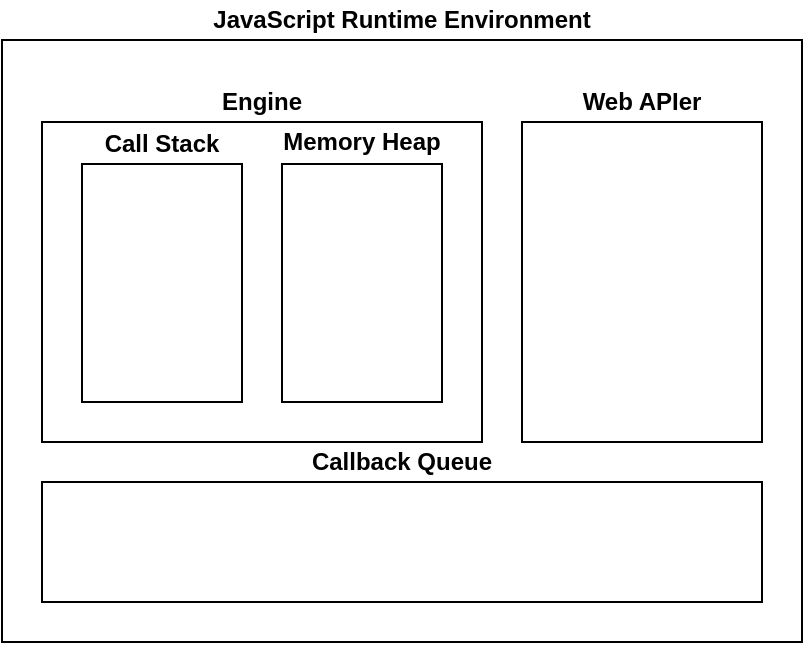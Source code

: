 <mxfile version="13.1.14" type="github">
  <diagram id="-CKtjyOTZqYxdyAydeiL" name="Page-1">
    <mxGraphModel dx="756" dy="496" grid="1" gridSize="10" guides="1" tooltips="1" connect="1" arrows="1" fold="1" page="1" pageScale="1" pageWidth="850" pageHeight="1100" math="0" shadow="0">
      <root>
        <mxCell id="0" />
        <mxCell id="1" parent="0" />
        <mxCell id="EIXX8NUIgJppqDE69sI5-13" value="" style="rounded=0;whiteSpace=wrap;html=1;" vertex="1" parent="1">
          <mxGeometry x="110" y="99" width="400" height="301" as="geometry" />
        </mxCell>
        <mxCell id="EIXX8NUIgJppqDE69sI5-3" value="" style="rounded=0;whiteSpace=wrap;html=1;" vertex="1" parent="1">
          <mxGeometry x="130" y="140" width="220" height="160" as="geometry" />
        </mxCell>
        <mxCell id="EIXX8NUIgJppqDE69sI5-1" value="" style="rounded=0;whiteSpace=wrap;html=1;" vertex="1" parent="1">
          <mxGeometry x="150" y="161" width="80" height="119" as="geometry" />
        </mxCell>
        <mxCell id="EIXX8NUIgJppqDE69sI5-2" value="" style="rounded=0;whiteSpace=wrap;html=1;" vertex="1" parent="1">
          <mxGeometry x="250" y="161" width="80" height="119" as="geometry" />
        </mxCell>
        <mxCell id="EIXX8NUIgJppqDE69sI5-4" value="Engine" style="text;html=1;strokeColor=none;fillColor=none;align=center;verticalAlign=middle;whiteSpace=wrap;rounded=0;fontStyle=1" vertex="1" parent="1">
          <mxGeometry x="130" y="120" width="220" height="20" as="geometry" />
        </mxCell>
        <mxCell id="EIXX8NUIgJppqDE69sI5-5" value="&lt;b&gt;Call Stack&lt;br&gt;&lt;/b&gt;" style="text;html=1;strokeColor=none;fillColor=none;align=center;verticalAlign=middle;whiteSpace=wrap;rounded=0;" vertex="1" parent="1">
          <mxGeometry x="150" y="141" width="80" height="20" as="geometry" />
        </mxCell>
        <mxCell id="EIXX8NUIgJppqDE69sI5-6" value="&lt;b&gt;Memory Heap&lt;br&gt;&lt;/b&gt;" style="text;html=1;strokeColor=none;fillColor=none;align=center;verticalAlign=middle;whiteSpace=wrap;rounded=0;" vertex="1" parent="1">
          <mxGeometry x="240" y="140" width="100" height="20" as="geometry" />
        </mxCell>
        <mxCell id="EIXX8NUIgJppqDE69sI5-7" value="" style="rounded=0;whiteSpace=wrap;html=1;" vertex="1" parent="1">
          <mxGeometry x="370" y="140" width="120" height="160" as="geometry" />
        </mxCell>
        <mxCell id="EIXX8NUIgJppqDE69sI5-8" value="Web APIer" style="text;html=1;strokeColor=none;fillColor=none;align=center;verticalAlign=middle;whiteSpace=wrap;rounded=0;fontStyle=1" vertex="1" parent="1">
          <mxGeometry x="370" y="120" width="120" height="20" as="geometry" />
        </mxCell>
        <mxCell id="EIXX8NUIgJppqDE69sI5-9" value="" style="rounded=0;whiteSpace=wrap;html=1;" vertex="1" parent="1">
          <mxGeometry x="130" y="320" width="360" height="60" as="geometry" />
        </mxCell>
        <mxCell id="EIXX8NUIgJppqDE69sI5-12" value="Callback Queue" style="text;html=1;strokeColor=none;fillColor=none;align=center;verticalAlign=middle;whiteSpace=wrap;rounded=0;fontStyle=1" vertex="1" parent="1">
          <mxGeometry x="130" y="300" width="360" height="20" as="geometry" />
        </mxCell>
        <mxCell id="EIXX8NUIgJppqDE69sI5-14" value="&lt;b&gt;JavaScript Runtime Environment&lt;br&gt;&lt;/b&gt;" style="text;html=1;strokeColor=none;fillColor=none;align=center;verticalAlign=middle;whiteSpace=wrap;rounded=0;" vertex="1" parent="1">
          <mxGeometry x="110" y="79" width="400" height="20" as="geometry" />
        </mxCell>
      </root>
    </mxGraphModel>
  </diagram>
</mxfile>
